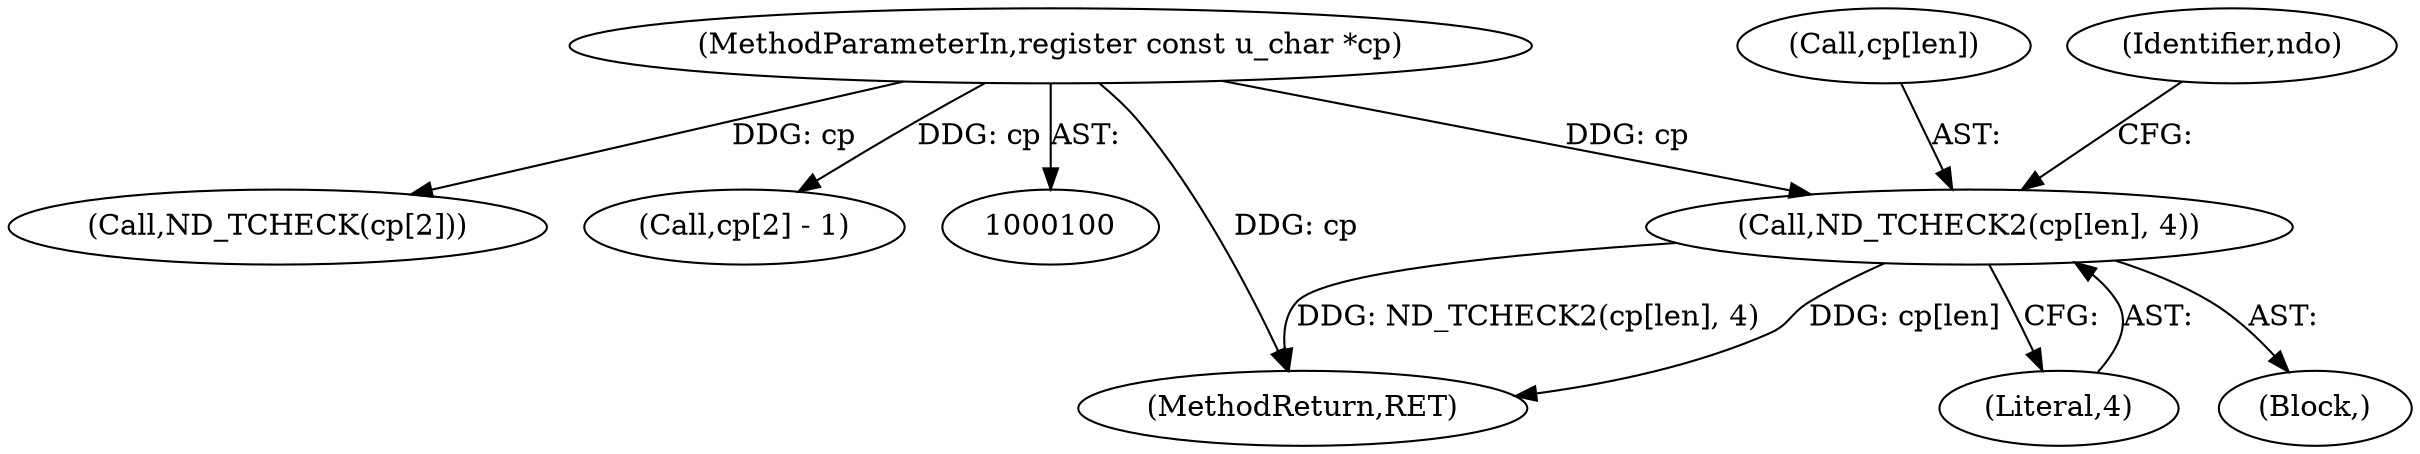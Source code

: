 digraph "0_tcpdump_eee0b04bcfdae319c242b0b8fc3d07029ee65b8c_0@array" {
"1000178" [label="(Call,ND_TCHECK2(cp[len], 4))"];
"1000102" [label="(MethodParameterIn,register const u_char *cp)"];
"1000208" [label="(MethodReturn,RET)"];
"1000178" [label="(Call,ND_TCHECK2(cp[len], 4))"];
"1000132" [label="(Call,ND_TCHECK(cp[2]))"];
"1000102" [label="(MethodParameterIn,register const u_char *cp)"];
"1000182" [label="(Literal,4)"];
"1000179" [label="(Call,cp[len])"];
"1000185" [label="(Identifier,ndo)"];
"1000177" [label="(Block,)"];
"1000138" [label="(Call,cp[2] - 1)"];
"1000178" -> "1000177"  [label="AST: "];
"1000178" -> "1000182"  [label="CFG: "];
"1000179" -> "1000178"  [label="AST: "];
"1000182" -> "1000178"  [label="AST: "];
"1000185" -> "1000178"  [label="CFG: "];
"1000178" -> "1000208"  [label="DDG: cp[len]"];
"1000178" -> "1000208"  [label="DDG: ND_TCHECK2(cp[len], 4)"];
"1000102" -> "1000178"  [label="DDG: cp"];
"1000102" -> "1000100"  [label="AST: "];
"1000102" -> "1000208"  [label="DDG: cp"];
"1000102" -> "1000132"  [label="DDG: cp"];
"1000102" -> "1000138"  [label="DDG: cp"];
}
